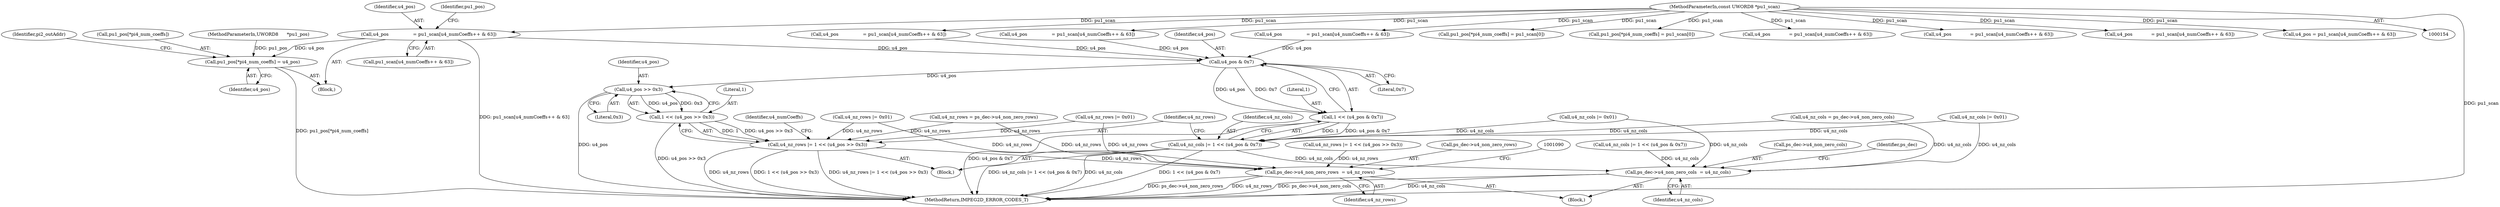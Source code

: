digraph "0_Android_227c1f829127405e21dab1664393050c652ef71e@array" {
"1000808" [label="(Call,u4_pos                 = pu1_scan[u4_numCoeffs++ & 63])"];
"1000157" [label="(MethodParameterIn,const UWORD8 *pu1_scan)"];
"1000816" [label="(Call,pu1_pos[*pi4_num_coeffs] = u4_pos)"];
"1001061" [label="(Call,u4_pos & 0x7)"];
"1001059" [label="(Call,1 << (u4_pos & 0x7))"];
"1001057" [label="(Call,u4_nz_cols |= 1 << (u4_pos & 0x7))"];
"1001078" [label="(Call,ps_dec->u4_non_zero_cols  = u4_nz_cols)"];
"1001068" [label="(Call,u4_pos >> 0x3)"];
"1001066" [label="(Call,1 << (u4_pos >> 0x3))"];
"1001064" [label="(Call,u4_nz_rows |= 1 << (u4_pos >> 0x3))"];
"1001083" [label="(Call,ps_dec->u4_non_zero_rows  = u4_nz_rows)"];
"1000809" [label="(Identifier,u4_pos)"];
"1001063" [label="(Literal,0x7)"];
"1001073" [label="(Identifier,u4_numCoeffs)"];
"1001064" [label="(Call,u4_nz_rows |= 1 << (u4_pos >> 0x3))"];
"1000817" [label="(Call,pu1_pos[*pi4_num_coeffs])"];
"1000755" [label="(Block,)"];
"1001066" [label="(Call,1 << (u4_pos >> 0x3))"];
"1000730" [label="(Call,u4_nz_cols |= 1 << (u4_pos & 0x7))"];
"1000201" [label="(Call,u4_nz_cols = ps_dec->u4_non_zero_cols)"];
"1001082" [label="(Identifier,u4_nz_cols)"];
"1001087" [label="(Identifier,u4_nz_rows)"];
"1000330" [label="(Call,u4_nz_rows |= 0x01)"];
"1000327" [label="(Call,u4_nz_cols |= 0x01)"];
"1000165" [label="(Block,)"];
"1001060" [label="(Literal,1)"];
"1000810" [label="(Call,pu1_scan[u4_numCoeffs++ & 63])"];
"1000364" [label="(Call,pu1_pos[*pi4_num_coeffs] = pu1_scan[0])"];
"1000808" [label="(Call,u4_pos                 = pu1_scan[u4_numCoeffs++ & 63])"];
"1001083" [label="(Call,ps_dec->u4_non_zero_rows  = u4_nz_rows)"];
"1001062" [label="(Identifier,u4_pos)"];
"1000821" [label="(Identifier,u4_pos)"];
"1000311" [label="(Call,pu1_pos[*pi4_num_coeffs] = pu1_scan[0])"];
"1000818" [label="(Identifier,pu1_pos)"];
"1000157" [label="(MethodParameterIn,const UWORD8 *pu1_scan)"];
"1001057" [label="(Call,u4_nz_cols |= 1 << (u4_pos & 0x7))"];
"1001058" [label="(Identifier,u4_nz_cols)"];
"1000964" [label="(Call,u4_pos                 = pu1_scan[u4_numCoeffs++ & 63])"];
"1001065" [label="(Identifier,u4_nz_rows)"];
"1000737" [label="(Call,u4_nz_rows |= 1 << (u4_pos >> 0x3))"];
"1001061" [label="(Call,u4_pos & 0x7)"];
"1000578" [label="(Call,u4_pos             = pu1_scan[u4_numCoeffs++ & 63])"];
"1000899" [label="(Call,u4_pos                 = pu1_scan[u4_numCoeffs++ & 63])"];
"1001084" [label="(Call,ps_dec->u4_non_zero_rows)"];
"1001059" [label="(Call,1 << (u4_pos & 0x7))"];
"1001068" [label="(Call,u4_pos >> 0x3)"];
"1001079" [label="(Call,ps_dec->u4_non_zero_cols)"];
"1001092" [label="(MethodReturn,IMPEG2D_ERROR_CODES_T)"];
"1000378" [label="(Call,u4_nz_cols |= 0x01)"];
"1000637" [label="(Call,u4_pos             = pu1_scan[u4_numCoeffs++ & 63])"];
"1000468" [label="(Call,u4_pos             = pu1_scan[u4_numCoeffs++ & 63])"];
"1000816" [label="(Call,pu1_pos[*pi4_num_coeffs] = u4_pos)"];
"1000158" [label="(MethodParameterIn,UWORD8      *pu1_pos)"];
"1000798" [label="(Block,)"];
"1000707" [label="(Call,u4_pos = pu1_scan[u4_numCoeffs++ & 63])"];
"1000824" [label="(Identifier,pi2_outAddr)"];
"1001085" [label="(Identifier,ps_dec)"];
"1001034" [label="(Call,u4_pos                 = pu1_scan[u4_numCoeffs++ & 63])"];
"1000381" [label="(Call,u4_nz_rows |= 0x01)"];
"1000206" [label="(Call,u4_nz_rows = ps_dec->u4_non_zero_rows)"];
"1001069" [label="(Identifier,u4_pos)"];
"1001078" [label="(Call,ps_dec->u4_non_zero_cols  = u4_nz_cols)"];
"1001067" [label="(Literal,1)"];
"1001070" [label="(Literal,0x3)"];
"1000808" -> "1000798"  [label="AST: "];
"1000808" -> "1000810"  [label="CFG: "];
"1000809" -> "1000808"  [label="AST: "];
"1000810" -> "1000808"  [label="AST: "];
"1000818" -> "1000808"  [label="CFG: "];
"1000808" -> "1001092"  [label="DDG: pu1_scan[u4_numCoeffs++ & 63]"];
"1000157" -> "1000808"  [label="DDG: pu1_scan"];
"1000808" -> "1000816"  [label="DDG: u4_pos"];
"1000808" -> "1001061"  [label="DDG: u4_pos"];
"1000157" -> "1000154"  [label="AST: "];
"1000157" -> "1001092"  [label="DDG: pu1_scan"];
"1000157" -> "1000311"  [label="DDG: pu1_scan"];
"1000157" -> "1000364"  [label="DDG: pu1_scan"];
"1000157" -> "1000468"  [label="DDG: pu1_scan"];
"1000157" -> "1000578"  [label="DDG: pu1_scan"];
"1000157" -> "1000637"  [label="DDG: pu1_scan"];
"1000157" -> "1000707"  [label="DDG: pu1_scan"];
"1000157" -> "1000899"  [label="DDG: pu1_scan"];
"1000157" -> "1000964"  [label="DDG: pu1_scan"];
"1000157" -> "1001034"  [label="DDG: pu1_scan"];
"1000816" -> "1000798"  [label="AST: "];
"1000816" -> "1000821"  [label="CFG: "];
"1000817" -> "1000816"  [label="AST: "];
"1000821" -> "1000816"  [label="AST: "];
"1000824" -> "1000816"  [label="CFG: "];
"1000816" -> "1001092"  [label="DDG: pu1_pos[*pi4_num_coeffs]"];
"1000158" -> "1000816"  [label="DDG: pu1_pos"];
"1001061" -> "1001059"  [label="AST: "];
"1001061" -> "1001063"  [label="CFG: "];
"1001062" -> "1001061"  [label="AST: "];
"1001063" -> "1001061"  [label="AST: "];
"1001059" -> "1001061"  [label="CFG: "];
"1001061" -> "1001059"  [label="DDG: u4_pos"];
"1001061" -> "1001059"  [label="DDG: 0x7"];
"1001034" -> "1001061"  [label="DDG: u4_pos"];
"1000964" -> "1001061"  [label="DDG: u4_pos"];
"1000899" -> "1001061"  [label="DDG: u4_pos"];
"1001061" -> "1001068"  [label="DDG: u4_pos"];
"1001059" -> "1001057"  [label="AST: "];
"1001060" -> "1001059"  [label="AST: "];
"1001057" -> "1001059"  [label="CFG: "];
"1001059" -> "1001092"  [label="DDG: u4_pos & 0x7"];
"1001059" -> "1001057"  [label="DDG: 1"];
"1001059" -> "1001057"  [label="DDG: u4_pos & 0x7"];
"1001057" -> "1000755"  [label="AST: "];
"1001058" -> "1001057"  [label="AST: "];
"1001065" -> "1001057"  [label="CFG: "];
"1001057" -> "1001092"  [label="DDG: u4_nz_cols |= 1 << (u4_pos & 0x7)"];
"1001057" -> "1001092"  [label="DDG: u4_nz_cols"];
"1001057" -> "1001092"  [label="DDG: 1 << (u4_pos & 0x7)"];
"1000327" -> "1001057"  [label="DDG: u4_nz_cols"];
"1000378" -> "1001057"  [label="DDG: u4_nz_cols"];
"1000201" -> "1001057"  [label="DDG: u4_nz_cols"];
"1001057" -> "1001078"  [label="DDG: u4_nz_cols"];
"1001078" -> "1000165"  [label="AST: "];
"1001078" -> "1001082"  [label="CFG: "];
"1001079" -> "1001078"  [label="AST: "];
"1001082" -> "1001078"  [label="AST: "];
"1001085" -> "1001078"  [label="CFG: "];
"1001078" -> "1001092"  [label="DDG: ps_dec->u4_non_zero_cols"];
"1001078" -> "1001092"  [label="DDG: u4_nz_cols"];
"1000327" -> "1001078"  [label="DDG: u4_nz_cols"];
"1000378" -> "1001078"  [label="DDG: u4_nz_cols"];
"1000730" -> "1001078"  [label="DDG: u4_nz_cols"];
"1000201" -> "1001078"  [label="DDG: u4_nz_cols"];
"1001068" -> "1001066"  [label="AST: "];
"1001068" -> "1001070"  [label="CFG: "];
"1001069" -> "1001068"  [label="AST: "];
"1001070" -> "1001068"  [label="AST: "];
"1001066" -> "1001068"  [label="CFG: "];
"1001068" -> "1001092"  [label="DDG: u4_pos"];
"1001068" -> "1001066"  [label="DDG: u4_pos"];
"1001068" -> "1001066"  [label="DDG: 0x3"];
"1001066" -> "1001064"  [label="AST: "];
"1001067" -> "1001066"  [label="AST: "];
"1001064" -> "1001066"  [label="CFG: "];
"1001066" -> "1001092"  [label="DDG: u4_pos >> 0x3"];
"1001066" -> "1001064"  [label="DDG: 1"];
"1001066" -> "1001064"  [label="DDG: u4_pos >> 0x3"];
"1001064" -> "1000755"  [label="AST: "];
"1001065" -> "1001064"  [label="AST: "];
"1001073" -> "1001064"  [label="CFG: "];
"1001064" -> "1001092"  [label="DDG: 1 << (u4_pos >> 0x3)"];
"1001064" -> "1001092"  [label="DDG: u4_nz_rows |= 1 << (u4_pos >> 0x3)"];
"1001064" -> "1001092"  [label="DDG: u4_nz_rows"];
"1000330" -> "1001064"  [label="DDG: u4_nz_rows"];
"1000381" -> "1001064"  [label="DDG: u4_nz_rows"];
"1000206" -> "1001064"  [label="DDG: u4_nz_rows"];
"1001064" -> "1001083"  [label="DDG: u4_nz_rows"];
"1001083" -> "1000165"  [label="AST: "];
"1001083" -> "1001087"  [label="CFG: "];
"1001084" -> "1001083"  [label="AST: "];
"1001087" -> "1001083"  [label="AST: "];
"1001090" -> "1001083"  [label="CFG: "];
"1001083" -> "1001092"  [label="DDG: u4_nz_rows"];
"1001083" -> "1001092"  [label="DDG: ps_dec->u4_non_zero_rows"];
"1000330" -> "1001083"  [label="DDG: u4_nz_rows"];
"1000381" -> "1001083"  [label="DDG: u4_nz_rows"];
"1000206" -> "1001083"  [label="DDG: u4_nz_rows"];
"1000737" -> "1001083"  [label="DDG: u4_nz_rows"];
}
